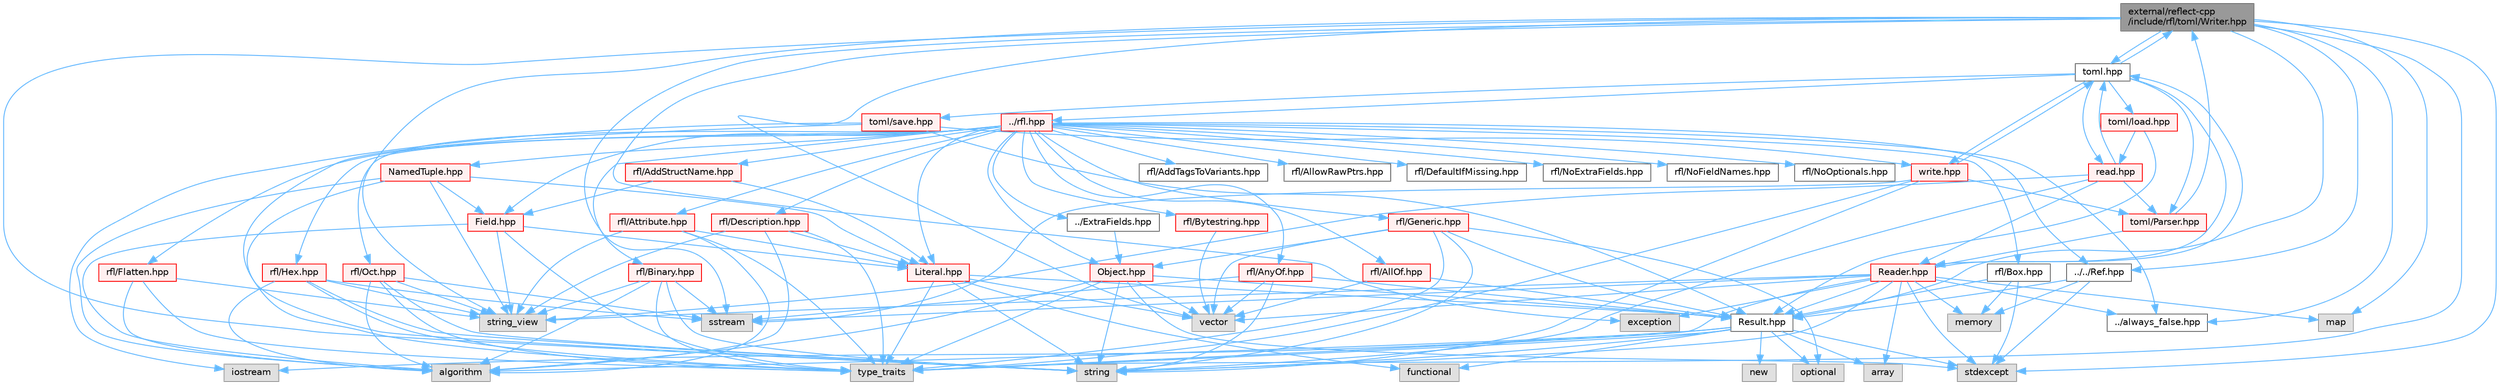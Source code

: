 digraph "external/reflect-cpp/include/rfl/toml/Writer.hpp"
{
 // LATEX_PDF_SIZE
  bgcolor="transparent";
  edge [fontname=Helvetica,fontsize=10,labelfontname=Helvetica,labelfontsize=10];
  node [fontname=Helvetica,fontsize=10,shape=box,height=0.2,width=0.4];
  Node1 [id="Node000001",label="external/reflect-cpp\l/include/rfl/toml/Writer.hpp",height=0.2,width=0.4,color="gray40", fillcolor="grey60", style="filled", fontcolor="black",tooltip=" "];
  Node1 -> Node2 [id="edge1_Node000001_Node000002",color="steelblue1",style="solid",tooltip=" "];
  Node2 [id="Node000002",label="exception",height=0.2,width=0.4,color="grey60", fillcolor="#E0E0E0", style="filled",tooltip=" "];
  Node1 -> Node3 [id="edge2_Node000001_Node000003",color="steelblue1",style="solid",tooltip=" "];
  Node3 [id="Node000003",label="map",height=0.2,width=0.4,color="grey60", fillcolor="#E0E0E0", style="filled",tooltip=" "];
  Node1 -> Node4 [id="edge3_Node000001_Node000004",color="steelblue1",style="solid",tooltip=" "];
  Node4 [id="Node000004",label="sstream",height=0.2,width=0.4,color="grey60", fillcolor="#E0E0E0", style="filled",tooltip=" "];
  Node1 -> Node5 [id="edge4_Node000001_Node000005",color="steelblue1",style="solid",tooltip=" "];
  Node5 [id="Node000005",label="stdexcept",height=0.2,width=0.4,color="grey60", fillcolor="#E0E0E0", style="filled",tooltip=" "];
  Node1 -> Node6 [id="edge5_Node000001_Node000006",color="steelblue1",style="solid",tooltip=" "];
  Node6 [id="Node000006",label="string",height=0.2,width=0.4,color="grey60", fillcolor="#E0E0E0", style="filled",tooltip=" "];
  Node1 -> Node7 [id="edge6_Node000001_Node000007",color="steelblue1",style="solid",tooltip=" "];
  Node7 [id="Node000007",label="string_view",height=0.2,width=0.4,color="grey60", fillcolor="#E0E0E0", style="filled",tooltip=" "];
  Node1 -> Node8 [id="edge7_Node000001_Node000008",color="steelblue1",style="solid",tooltip=" "];
  Node8 [id="Node000008",label="type_traits",height=0.2,width=0.4,color="grey60", fillcolor="#E0E0E0", style="filled",tooltip=" "];
  Node1 -> Node9 [id="edge8_Node000001_Node000009",color="steelblue1",style="solid",tooltip=" "];
  Node9 [id="Node000009",label="vector",height=0.2,width=0.4,color="grey60", fillcolor="#E0E0E0", style="filled",tooltip=" "];
  Node1 -> Node10 [id="edge9_Node000001_Node000010",color="steelblue1",style="solid",tooltip=" "];
  Node10 [id="Node000010",label="toml.hpp",height=0.2,width=0.4,color="grey40", fillcolor="white", style="filled",URL="$toml_8hpp.html",tooltip=" "];
  Node10 -> Node11 [id="edge10_Node000010_Node000011",color="steelblue1",style="solid",tooltip=" "];
  Node11 [id="Node000011",label="../rfl.hpp",height=0.2,width=0.4,color="red", fillcolor="#FFF0F0", style="filled",URL="$rfl_8hpp.html",tooltip=" "];
  Node11 -> Node12 [id="edge11_Node000011_Node000012",color="steelblue1",style="solid",tooltip=" "];
  Node12 [id="Node000012",label="rfl/AddStructName.hpp",height=0.2,width=0.4,color="red", fillcolor="#FFF0F0", style="filled",URL="$_add_struct_name_8hpp.html",tooltip=" "];
  Node12 -> Node14 [id="edge12_Node000012_Node000014",color="steelblue1",style="solid",tooltip=" "];
  Node14 [id="Node000014",label="Field.hpp",height=0.2,width=0.4,color="red", fillcolor="#FFF0F0", style="filled",URL="$_field_8hpp.html",tooltip=" "];
  Node14 -> Node15 [id="edge13_Node000014_Node000015",color="steelblue1",style="solid",tooltip=" "];
  Node15 [id="Node000015",label="algorithm",height=0.2,width=0.4,color="grey60", fillcolor="#E0E0E0", style="filled",tooltip=" "];
  Node14 -> Node7 [id="edge14_Node000014_Node000007",color="steelblue1",style="solid",tooltip=" "];
  Node14 -> Node8 [id="edge15_Node000014_Node000008",color="steelblue1",style="solid",tooltip=" "];
  Node14 -> Node17 [id="edge16_Node000014_Node000017",color="steelblue1",style="solid",tooltip=" "];
  Node17 [id="Node000017",label="Literal.hpp",height=0.2,width=0.4,color="red", fillcolor="#FFF0F0", style="filled",URL="$_literal_8hpp.html",tooltip=" "];
  Node17 -> Node20 [id="edge17_Node000017_Node000020",color="steelblue1",style="solid",tooltip=" "];
  Node20 [id="Node000020",label="functional",height=0.2,width=0.4,color="grey60", fillcolor="#E0E0E0", style="filled",tooltip=" "];
  Node17 -> Node6 [id="edge18_Node000017_Node000006",color="steelblue1",style="solid",tooltip=" "];
  Node17 -> Node8 [id="edge19_Node000017_Node000008",color="steelblue1",style="solid",tooltip=" "];
  Node17 -> Node9 [id="edge20_Node000017_Node000009",color="steelblue1",style="solid",tooltip=" "];
  Node17 -> Node21 [id="edge21_Node000017_Node000021",color="steelblue1",style="solid",tooltip=" "];
  Node21 [id="Node000021",label="Result.hpp",height=0.2,width=0.4,color="grey40", fillcolor="white", style="filled",URL="$_result_8hpp.html",tooltip=" "];
  Node21 -> Node15 [id="edge22_Node000021_Node000015",color="steelblue1",style="solid",tooltip=" "];
  Node21 -> Node22 [id="edge23_Node000021_Node000022",color="steelblue1",style="solid",tooltip=" "];
  Node22 [id="Node000022",label="array",height=0.2,width=0.4,color="grey60", fillcolor="#E0E0E0", style="filled",tooltip=" "];
  Node21 -> Node20 [id="edge24_Node000021_Node000020",color="steelblue1",style="solid",tooltip=" "];
  Node21 -> Node23 [id="edge25_Node000021_Node000023",color="steelblue1",style="solid",tooltip=" "];
  Node23 [id="Node000023",label="iostream",height=0.2,width=0.4,color="grey60", fillcolor="#E0E0E0", style="filled",tooltip=" "];
  Node21 -> Node24 [id="edge26_Node000021_Node000024",color="steelblue1",style="solid",tooltip=" "];
  Node24 [id="Node000024",label="new",height=0.2,width=0.4,color="grey60", fillcolor="#E0E0E0", style="filled",tooltip=" "];
  Node21 -> Node25 [id="edge27_Node000021_Node000025",color="steelblue1",style="solid",tooltip=" "];
  Node25 [id="Node000025",label="optional",height=0.2,width=0.4,color="grey60", fillcolor="#E0E0E0", style="filled",tooltip=" "];
  Node21 -> Node5 [id="edge28_Node000021_Node000005",color="steelblue1",style="solid",tooltip=" "];
  Node21 -> Node6 [id="edge29_Node000021_Node000006",color="steelblue1",style="solid",tooltip=" "];
  Node21 -> Node8 [id="edge30_Node000021_Node000008",color="steelblue1",style="solid",tooltip=" "];
  Node12 -> Node17 [id="edge31_Node000012_Node000017",color="steelblue1",style="solid",tooltip=" "];
  Node11 -> Node58 [id="edge32_Node000011_Node000058",color="steelblue1",style="solid",tooltip=" "];
  Node58 [id="Node000058",label="rfl/AddTagsToVariants.hpp",height=0.2,width=0.4,color="grey40", fillcolor="white", style="filled",URL="$_add_tags_to_variants_8hpp.html",tooltip=" "];
  Node11 -> Node59 [id="edge33_Node000011_Node000059",color="steelblue1",style="solid",tooltip=" "];
  Node59 [id="Node000059",label="rfl/AllOf.hpp",height=0.2,width=0.4,color="red", fillcolor="#FFF0F0", style="filled",URL="$_all_of_8hpp.html",tooltip=" "];
  Node59 -> Node9 [id="edge34_Node000059_Node000009",color="steelblue1",style="solid",tooltip=" "];
  Node59 -> Node21 [id="edge35_Node000059_Node000021",color="steelblue1",style="solid",tooltip=" "];
  Node11 -> Node67 [id="edge36_Node000011_Node000067",color="steelblue1",style="solid",tooltip=" "];
  Node67 [id="Node000067",label="rfl/AllowRawPtrs.hpp",height=0.2,width=0.4,color="grey40", fillcolor="white", style="filled",URL="$_allow_raw_ptrs_8hpp.html",tooltip=" "];
  Node11 -> Node68 [id="edge37_Node000011_Node000068",color="steelblue1",style="solid",tooltip=" "];
  Node68 [id="Node000068",label="rfl/AnyOf.hpp",height=0.2,width=0.4,color="red", fillcolor="#FFF0F0", style="filled",URL="$_any_of_8hpp.html",tooltip=" "];
  Node68 -> Node4 [id="edge38_Node000068_Node000004",color="steelblue1",style="solid",tooltip=" "];
  Node68 -> Node6 [id="edge39_Node000068_Node000006",color="steelblue1",style="solid",tooltip=" "];
  Node68 -> Node9 [id="edge40_Node000068_Node000009",color="steelblue1",style="solid",tooltip=" "];
  Node68 -> Node21 [id="edge41_Node000068_Node000021",color="steelblue1",style="solid",tooltip=" "];
  Node11 -> Node69 [id="edge42_Node000011_Node000069",color="steelblue1",style="solid",tooltip=" "];
  Node69 [id="Node000069",label="rfl/Attribute.hpp",height=0.2,width=0.4,color="red", fillcolor="#FFF0F0", style="filled",URL="$_attribute_8hpp.html",tooltip=" "];
  Node69 -> Node15 [id="edge43_Node000069_Node000015",color="steelblue1",style="solid",tooltip=" "];
  Node69 -> Node7 [id="edge44_Node000069_Node000007",color="steelblue1",style="solid",tooltip=" "];
  Node69 -> Node8 [id="edge45_Node000069_Node000008",color="steelblue1",style="solid",tooltip=" "];
  Node69 -> Node17 [id="edge46_Node000069_Node000017",color="steelblue1",style="solid",tooltip=" "];
  Node11 -> Node70 [id="edge47_Node000011_Node000070",color="steelblue1",style="solid",tooltip=" "];
  Node70 [id="Node000070",label="rfl/Binary.hpp",height=0.2,width=0.4,color="red", fillcolor="#FFF0F0", style="filled",URL="$_binary_8hpp.html",tooltip=" "];
  Node70 -> Node15 [id="edge48_Node000070_Node000015",color="steelblue1",style="solid",tooltip=" "];
  Node70 -> Node4 [id="edge49_Node000070_Node000004",color="steelblue1",style="solid",tooltip=" "];
  Node70 -> Node6 [id="edge50_Node000070_Node000006",color="steelblue1",style="solid",tooltip=" "];
  Node70 -> Node7 [id="edge51_Node000070_Node000007",color="steelblue1",style="solid",tooltip=" "];
  Node70 -> Node8 [id="edge52_Node000070_Node000008",color="steelblue1",style="solid",tooltip=" "];
  Node11 -> Node72 [id="edge53_Node000011_Node000072",color="steelblue1",style="solid",tooltip=" "];
  Node72 [id="Node000072",label="rfl/Box.hpp",height=0.2,width=0.4,color="grey40", fillcolor="white", style="filled",URL="$_box_8hpp.html",tooltip=" "];
  Node72 -> Node29 [id="edge54_Node000072_Node000029",color="steelblue1",style="solid",tooltip=" "];
  Node29 [id="Node000029",label="memory",height=0.2,width=0.4,color="grey60", fillcolor="#E0E0E0", style="filled",tooltip=" "];
  Node72 -> Node5 [id="edge55_Node000072_Node000005",color="steelblue1",style="solid",tooltip=" "];
  Node72 -> Node21 [id="edge56_Node000072_Node000021",color="steelblue1",style="solid",tooltip=" "];
  Node11 -> Node73 [id="edge57_Node000011_Node000073",color="steelblue1",style="solid",tooltip=" "];
  Node73 [id="Node000073",label="rfl/Bytestring.hpp",height=0.2,width=0.4,color="red", fillcolor="#FFF0F0", style="filled",URL="$_bytestring_8hpp.html",tooltip=" "];
  Node73 -> Node9 [id="edge58_Node000073_Node000009",color="steelblue1",style="solid",tooltip=" "];
  Node11 -> Node74 [id="edge59_Node000011_Node000074",color="steelblue1",style="solid",tooltip=" "];
  Node74 [id="Node000074",label="rfl/DefaultIfMissing.hpp",height=0.2,width=0.4,color="grey40", fillcolor="white", style="filled",URL="$_default_if_missing_8hpp.html",tooltip=" "];
  Node11 -> Node75 [id="edge60_Node000011_Node000075",color="steelblue1",style="solid",tooltip=" "];
  Node75 [id="Node000075",label="rfl/Description.hpp",height=0.2,width=0.4,color="red", fillcolor="#FFF0F0", style="filled",URL="$_description_8hpp.html",tooltip=" "];
  Node75 -> Node15 [id="edge61_Node000075_Node000015",color="steelblue1",style="solid",tooltip=" "];
  Node75 -> Node7 [id="edge62_Node000075_Node000007",color="steelblue1",style="solid",tooltip=" "];
  Node75 -> Node8 [id="edge63_Node000075_Node000008",color="steelblue1",style="solid",tooltip=" "];
  Node75 -> Node17 [id="edge64_Node000075_Node000017",color="steelblue1",style="solid",tooltip=" "];
  Node11 -> Node52 [id="edge65_Node000011_Node000052",color="steelblue1",style="solid",tooltip=" "];
  Node52 [id="Node000052",label="../ExtraFields.hpp",height=0.2,width=0.4,color="grey40", fillcolor="white", style="filled",URL="$_extra_fields_8hpp.html",tooltip=" "];
  Node52 -> Node53 [id="edge66_Node000052_Node000053",color="steelblue1",style="solid",tooltip=" "];
  Node53 [id="Node000053",label="Object.hpp",height=0.2,width=0.4,color="red", fillcolor="#FFF0F0", style="filled",URL="$_object_8hpp.html",tooltip=" "];
  Node53 -> Node15 [id="edge67_Node000053_Node000015",color="steelblue1",style="solid",tooltip=" "];
  Node53 -> Node5 [id="edge68_Node000053_Node000005",color="steelblue1",style="solid",tooltip=" "];
  Node53 -> Node6 [id="edge69_Node000053_Node000006",color="steelblue1",style="solid",tooltip=" "];
  Node53 -> Node8 [id="edge70_Node000053_Node000008",color="steelblue1",style="solid",tooltip=" "];
  Node53 -> Node9 [id="edge71_Node000053_Node000009",color="steelblue1",style="solid",tooltip=" "];
  Node53 -> Node21 [id="edge72_Node000053_Node000021",color="steelblue1",style="solid",tooltip=" "];
  Node11 -> Node14 [id="edge73_Node000011_Node000014",color="steelblue1",style="solid",tooltip=" "];
  Node11 -> Node76 [id="edge74_Node000011_Node000076",color="steelblue1",style="solid",tooltip=" "];
  Node76 [id="Node000076",label="rfl/Flatten.hpp",height=0.2,width=0.4,color="red", fillcolor="#FFF0F0", style="filled",URL="$_flatten_8hpp.html",tooltip=" "];
  Node76 -> Node15 [id="edge75_Node000076_Node000015",color="steelblue1",style="solid",tooltip=" "];
  Node76 -> Node7 [id="edge76_Node000076_Node000007",color="steelblue1",style="solid",tooltip=" "];
  Node76 -> Node8 [id="edge77_Node000076_Node000008",color="steelblue1",style="solid",tooltip=" "];
  Node11 -> Node77 [id="edge78_Node000011_Node000077",color="steelblue1",style="solid",tooltip=" "];
  Node77 [id="Node000077",label="rfl/Generic.hpp",height=0.2,width=0.4,color="red", fillcolor="#FFF0F0", style="filled",URL="$_generic_8hpp.html",tooltip=" "];
  Node77 -> Node25 [id="edge79_Node000077_Node000025",color="steelblue1",style="solid",tooltip=" "];
  Node77 -> Node6 [id="edge80_Node000077_Node000006",color="steelblue1",style="solid",tooltip=" "];
  Node77 -> Node8 [id="edge81_Node000077_Node000008",color="steelblue1",style="solid",tooltip=" "];
  Node77 -> Node9 [id="edge82_Node000077_Node000009",color="steelblue1",style="solid",tooltip=" "];
  Node77 -> Node53 [id="edge83_Node000077_Node000053",color="steelblue1",style="solid",tooltip=" "];
  Node77 -> Node21 [id="edge84_Node000077_Node000021",color="steelblue1",style="solid",tooltip=" "];
  Node11 -> Node79 [id="edge85_Node000011_Node000079",color="steelblue1",style="solid",tooltip=" "];
  Node79 [id="Node000079",label="rfl/Hex.hpp",height=0.2,width=0.4,color="red", fillcolor="#FFF0F0", style="filled",URL="$_hex_8hpp.html",tooltip=" "];
  Node79 -> Node15 [id="edge86_Node000079_Node000015",color="steelblue1",style="solid",tooltip=" "];
  Node79 -> Node4 [id="edge87_Node000079_Node000004",color="steelblue1",style="solid",tooltip=" "];
  Node79 -> Node6 [id="edge88_Node000079_Node000006",color="steelblue1",style="solid",tooltip=" "];
  Node79 -> Node7 [id="edge89_Node000079_Node000007",color="steelblue1",style="solid",tooltip=" "];
  Node79 -> Node8 [id="edge90_Node000079_Node000008",color="steelblue1",style="solid",tooltip=" "];
  Node11 -> Node17 [id="edge91_Node000011_Node000017",color="steelblue1",style="solid",tooltip=" "];
  Node11 -> Node46 [id="edge92_Node000011_Node000046",color="steelblue1",style="solid",tooltip=" "];
  Node46 [id="Node000046",label="NamedTuple.hpp",height=0.2,width=0.4,color="red", fillcolor="#FFF0F0", style="filled",URL="$_named_tuple_8hpp.html",tooltip=" "];
  Node46 -> Node15 [id="edge93_Node000046_Node000015",color="steelblue1",style="solid",tooltip=" "];
  Node46 -> Node7 [id="edge94_Node000046_Node000007",color="steelblue1",style="solid",tooltip=" "];
  Node46 -> Node8 [id="edge95_Node000046_Node000008",color="steelblue1",style="solid",tooltip=" "];
  Node46 -> Node14 [id="edge96_Node000046_Node000014",color="steelblue1",style="solid",tooltip=" "];
  Node46 -> Node17 [id="edge97_Node000046_Node000017",color="steelblue1",style="solid",tooltip=" "];
  Node11 -> Node80 [id="edge98_Node000011_Node000080",color="steelblue1",style="solid",tooltip=" "];
  Node80 [id="Node000080",label="rfl/NoExtraFields.hpp",height=0.2,width=0.4,color="grey40", fillcolor="white", style="filled",URL="$_no_extra_fields_8hpp.html",tooltip=" "];
  Node11 -> Node81 [id="edge99_Node000011_Node000081",color="steelblue1",style="solid",tooltip=" "];
  Node81 [id="Node000081",label="rfl/NoFieldNames.hpp",height=0.2,width=0.4,color="grey40", fillcolor="white", style="filled",URL="$_no_field_names_8hpp.html",tooltip=" "];
  Node11 -> Node82 [id="edge100_Node000011_Node000082",color="steelblue1",style="solid",tooltip=" "];
  Node82 [id="Node000082",label="rfl/NoOptionals.hpp",height=0.2,width=0.4,color="grey40", fillcolor="white", style="filled",URL="$_no_optionals_8hpp.html",tooltip=" "];
  Node11 -> Node53 [id="edge101_Node000011_Node000053",color="steelblue1",style="solid",tooltip=" "];
  Node11 -> Node83 [id="edge102_Node000011_Node000083",color="steelblue1",style="solid",tooltip=" "];
  Node83 [id="Node000083",label="rfl/Oct.hpp",height=0.2,width=0.4,color="red", fillcolor="#FFF0F0", style="filled",URL="$_oct_8hpp.html",tooltip=" "];
  Node83 -> Node15 [id="edge103_Node000083_Node000015",color="steelblue1",style="solid",tooltip=" "];
  Node83 -> Node4 [id="edge104_Node000083_Node000004",color="steelblue1",style="solid",tooltip=" "];
  Node83 -> Node6 [id="edge105_Node000083_Node000006",color="steelblue1",style="solid",tooltip=" "];
  Node83 -> Node7 [id="edge106_Node000083_Node000007",color="steelblue1",style="solid",tooltip=" "];
  Node83 -> Node8 [id="edge107_Node000083_Node000008",color="steelblue1",style="solid",tooltip=" "];
  Node11 -> Node61 [id="edge108_Node000011_Node000061",color="steelblue1",style="solid",tooltip=" "];
  Node61 [id="Node000061",label="../../Ref.hpp",height=0.2,width=0.4,color="grey40", fillcolor="white", style="filled",URL="$_ref_8hpp.html",tooltip=" "];
  Node61 -> Node29 [id="edge109_Node000061_Node000029",color="steelblue1",style="solid",tooltip=" "];
  Node61 -> Node5 [id="edge110_Node000061_Node000005",color="steelblue1",style="solid",tooltip=" "];
  Node61 -> Node21 [id="edge111_Node000061_Node000021",color="steelblue1",style="solid",tooltip=" "];
  Node11 -> Node118 [id="edge112_Node000011_Node000118",color="steelblue1",style="solid",tooltip=" "];
  Node118 [id="Node000118",label="../always_false.hpp",height=0.2,width=0.4,color="grey40", fillcolor="white", style="filled",URL="$always__false_8hpp.html",tooltip=" "];
  Node10 -> Node297 [id="edge113_Node000010_Node000297",color="steelblue1",style="solid",tooltip=" "];
  Node297 [id="Node000297",label="toml/Parser.hpp",height=0.2,width=0.4,color="red", fillcolor="#FFF0F0", style="filled",URL="$toml_2_parser_8hpp.html",tooltip=" "];
  Node297 -> Node298 [id="edge114_Node000297_Node000298",color="steelblue1",style="solid",tooltip=" "];
  Node298 [id="Node000298",label="Reader.hpp",height=0.2,width=0.4,color="red", fillcolor="#FFF0F0", style="filled",URL="$toml_2_reader_8hpp.html",tooltip=" "];
  Node298 -> Node22 [id="edge115_Node000298_Node000022",color="steelblue1",style="solid",tooltip=" "];
  Node298 -> Node2 [id="edge116_Node000298_Node000002",color="steelblue1",style="solid",tooltip=" "];
  Node298 -> Node3 [id="edge117_Node000298_Node000003",color="steelblue1",style="solid",tooltip=" "];
  Node298 -> Node29 [id="edge118_Node000298_Node000029",color="steelblue1",style="solid",tooltip=" "];
  Node298 -> Node4 [id="edge119_Node000298_Node000004",color="steelblue1",style="solid",tooltip=" "];
  Node298 -> Node5 [id="edge120_Node000298_Node000005",color="steelblue1",style="solid",tooltip=" "];
  Node298 -> Node6 [id="edge121_Node000298_Node000006",color="steelblue1",style="solid",tooltip=" "];
  Node298 -> Node7 [id="edge122_Node000298_Node000007",color="steelblue1",style="solid",tooltip=" "];
  Node298 -> Node8 [id="edge123_Node000298_Node000008",color="steelblue1",style="solid",tooltip=" "];
  Node298 -> Node9 [id="edge124_Node000298_Node000009",color="steelblue1",style="solid",tooltip=" "];
  Node298 -> Node10 [id="edge125_Node000298_Node000010",color="steelblue1",style="solid",tooltip=" "];
  Node298 -> Node21 [id="edge126_Node000298_Node000021",color="steelblue1",style="solid",tooltip=" "];
  Node298 -> Node118 [id="edge127_Node000298_Node000118",color="steelblue1",style="solid",tooltip=" "];
  Node297 -> Node1 [id="edge128_Node000297_Node000001",color="steelblue1",style="solid",tooltip=" "];
  Node10 -> Node298 [id="edge129_Node000010_Node000298",color="steelblue1",style="solid",tooltip=" "];
  Node10 -> Node1 [id="edge130_Node000010_Node000001",color="steelblue1",style="solid",tooltip=" "];
  Node10 -> Node299 [id="edge131_Node000010_Node000299",color="steelblue1",style="solid",tooltip=" "];
  Node299 [id="Node000299",label="toml/load.hpp",height=0.2,width=0.4,color="red", fillcolor="#FFF0F0", style="filled",URL="$toml_2load_8hpp.html",tooltip=" "];
  Node299 -> Node21 [id="edge132_Node000299_Node000021",color="steelblue1",style="solid",tooltip=" "];
  Node299 -> Node302 [id="edge133_Node000299_Node000302",color="steelblue1",style="solid",tooltip=" "];
  Node302 [id="Node000302",label="read.hpp",height=0.2,width=0.4,color="red", fillcolor="#FFF0F0", style="filled",URL="$toml_2read_8hpp.html",tooltip=" "];
  Node302 -> Node6 [id="edge134_Node000302_Node000006",color="steelblue1",style="solid",tooltip=" "];
  Node302 -> Node7 [id="edge135_Node000302_Node000007",color="steelblue1",style="solid",tooltip=" "];
  Node302 -> Node10 [id="edge136_Node000302_Node000010",color="steelblue1",style="solid",tooltip=" "];
  Node302 -> Node297 [id="edge137_Node000302_Node000297",color="steelblue1",style="solid",tooltip=" "];
  Node302 -> Node298 [id="edge138_Node000302_Node000298",color="steelblue1",style="solid",tooltip=" "];
  Node10 -> Node302 [id="edge139_Node000010_Node000302",color="steelblue1",style="solid",tooltip=" "];
  Node10 -> Node303 [id="edge140_Node000010_Node000303",color="steelblue1",style="solid",tooltip=" "];
  Node303 [id="Node000303",label="toml/save.hpp",height=0.2,width=0.4,color="red", fillcolor="#FFF0F0", style="filled",URL="$toml_2save_8hpp.html",tooltip=" "];
  Node303 -> Node23 [id="edge141_Node000303_Node000023",color="steelblue1",style="solid",tooltip=" "];
  Node303 -> Node6 [id="edge142_Node000303_Node000006",color="steelblue1",style="solid",tooltip=" "];
  Node303 -> Node21 [id="edge143_Node000303_Node000021",color="steelblue1",style="solid",tooltip=" "];
  Node303 -> Node305 [id="edge144_Node000303_Node000305",color="steelblue1",style="solid",tooltip=" "];
  Node305 [id="Node000305",label="write.hpp",height=0.2,width=0.4,color="red", fillcolor="#FFF0F0", style="filled",URL="$toml_2write_8hpp.html",tooltip=" "];
  Node305 -> Node4 [id="edge145_Node000305_Node000004",color="steelblue1",style="solid",tooltip=" "];
  Node305 -> Node6 [id="edge146_Node000305_Node000006",color="steelblue1",style="solid",tooltip=" "];
  Node305 -> Node10 [id="edge147_Node000305_Node000010",color="steelblue1",style="solid",tooltip=" "];
  Node305 -> Node8 [id="edge148_Node000305_Node000008",color="steelblue1",style="solid",tooltip=" "];
  Node305 -> Node297 [id="edge149_Node000305_Node000297",color="steelblue1",style="solid",tooltip=" "];
  Node10 -> Node305 [id="edge150_Node000010_Node000305",color="steelblue1",style="solid",tooltip=" "];
  Node1 -> Node61 [id="edge151_Node000001_Node000061",color="steelblue1",style="solid",tooltip=" "];
  Node1 -> Node21 [id="edge152_Node000001_Node000021",color="steelblue1",style="solid",tooltip=" "];
  Node1 -> Node118 [id="edge153_Node000001_Node000118",color="steelblue1",style="solid",tooltip=" "];
}
